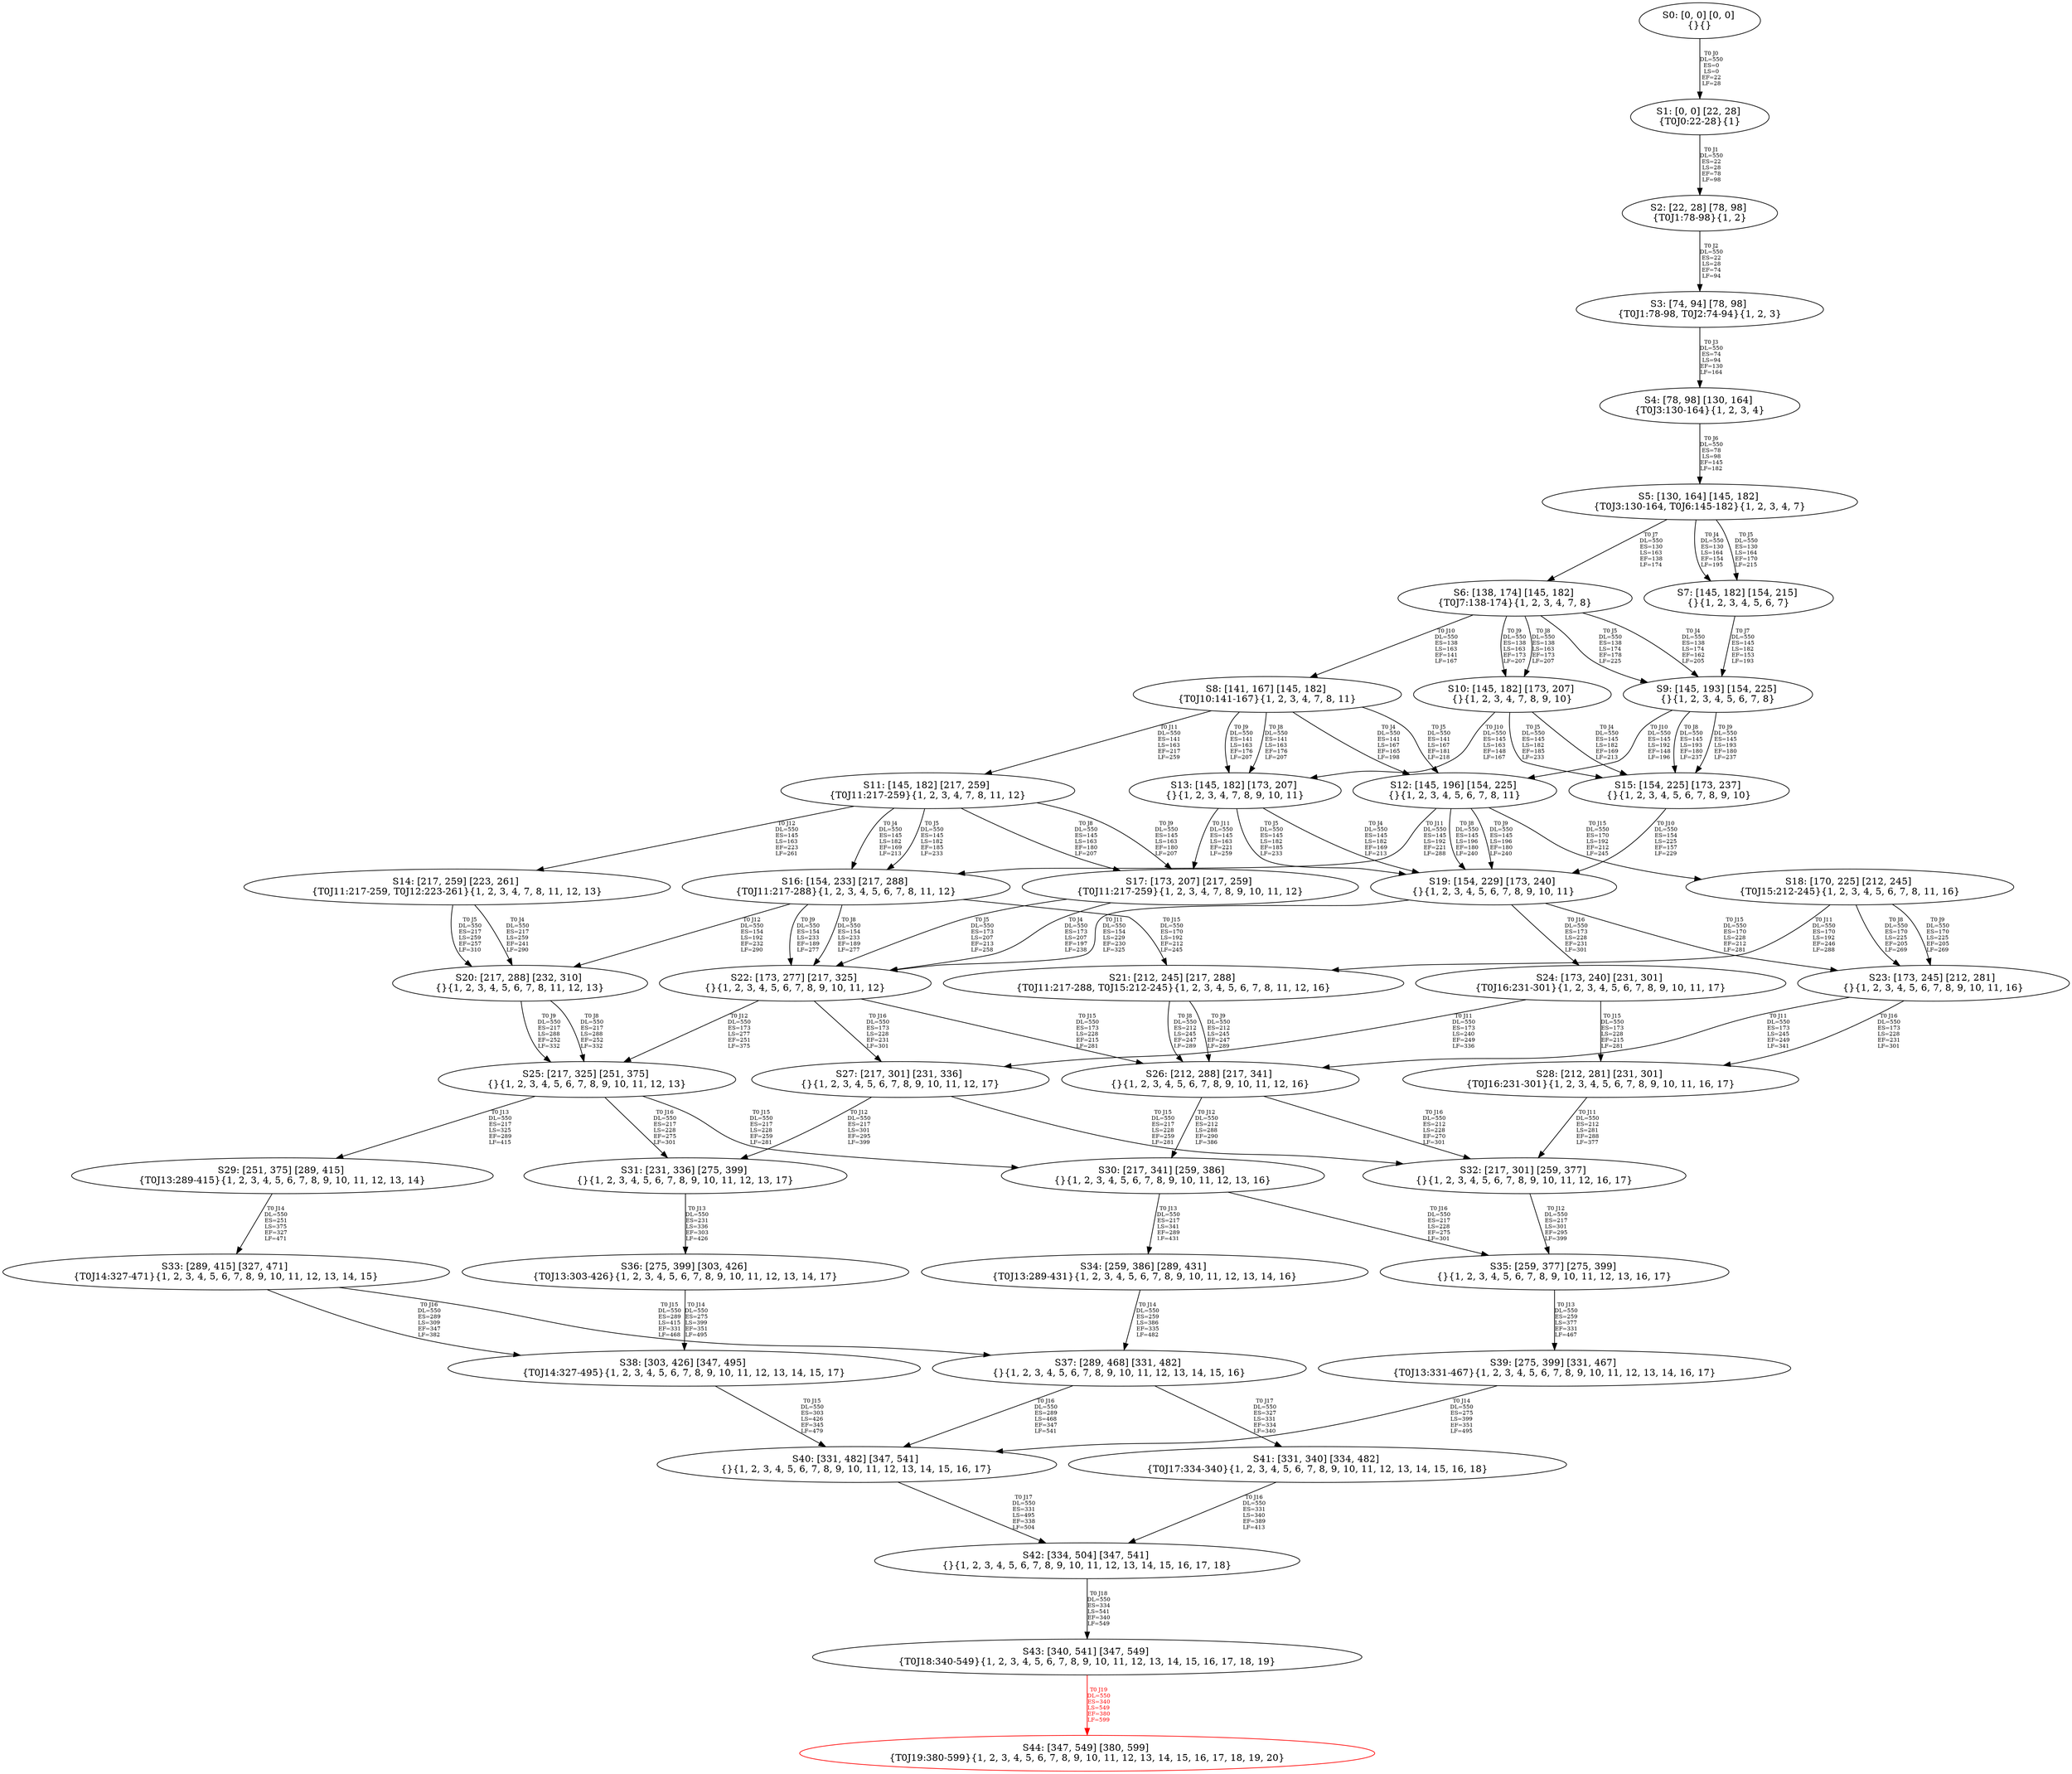 digraph {
	S0[label="S0: [0, 0] [0, 0] \n{}{}"];
	S1[label="S1: [0, 0] [22, 28] \n{T0J0:22-28}{1}"];
	S2[label="S2: [22, 28] [78, 98] \n{T0J1:78-98}{1, 2}"];
	S3[label="S3: [74, 94] [78, 98] \n{T0J1:78-98, T0J2:74-94}{1, 2, 3}"];
	S4[label="S4: [78, 98] [130, 164] \n{T0J3:130-164}{1, 2, 3, 4}"];
	S5[label="S5: [130, 164] [145, 182] \n{T0J3:130-164, T0J6:145-182}{1, 2, 3, 4, 7}"];
	S6[label="S6: [138, 174] [145, 182] \n{T0J7:138-174}{1, 2, 3, 4, 7, 8}"];
	S7[label="S7: [145, 182] [154, 215] \n{}{1, 2, 3, 4, 5, 6, 7}"];
	S8[label="S8: [141, 167] [145, 182] \n{T0J10:141-167}{1, 2, 3, 4, 7, 8, 11}"];
	S9[label="S9: [145, 193] [154, 225] \n{}{1, 2, 3, 4, 5, 6, 7, 8}"];
	S10[label="S10: [145, 182] [173, 207] \n{}{1, 2, 3, 4, 7, 8, 9, 10}"];
	S11[label="S11: [145, 182] [217, 259] \n{T0J11:217-259}{1, 2, 3, 4, 7, 8, 11, 12}"];
	S12[label="S12: [145, 196] [154, 225] \n{}{1, 2, 3, 4, 5, 6, 7, 8, 11}"];
	S13[label="S13: [145, 182] [173, 207] \n{}{1, 2, 3, 4, 7, 8, 9, 10, 11}"];
	S14[label="S14: [217, 259] [223, 261] \n{T0J11:217-259, T0J12:223-261}{1, 2, 3, 4, 7, 8, 11, 12, 13}"];
	S15[label="S15: [154, 225] [173, 237] \n{}{1, 2, 3, 4, 5, 6, 7, 8, 9, 10}"];
	S16[label="S16: [154, 233] [217, 288] \n{T0J11:217-288}{1, 2, 3, 4, 5, 6, 7, 8, 11, 12}"];
	S17[label="S17: [173, 207] [217, 259] \n{T0J11:217-259}{1, 2, 3, 4, 7, 8, 9, 10, 11, 12}"];
	S18[label="S18: [170, 225] [212, 245] \n{T0J15:212-245}{1, 2, 3, 4, 5, 6, 7, 8, 11, 16}"];
	S19[label="S19: [154, 229] [173, 240] \n{}{1, 2, 3, 4, 5, 6, 7, 8, 9, 10, 11}"];
	S20[label="S20: [217, 288] [232, 310] \n{}{1, 2, 3, 4, 5, 6, 7, 8, 11, 12, 13}"];
	S21[label="S21: [212, 245] [217, 288] \n{T0J11:217-288, T0J15:212-245}{1, 2, 3, 4, 5, 6, 7, 8, 11, 12, 16}"];
	S22[label="S22: [173, 277] [217, 325] \n{}{1, 2, 3, 4, 5, 6, 7, 8, 9, 10, 11, 12}"];
	S23[label="S23: [173, 245] [212, 281] \n{}{1, 2, 3, 4, 5, 6, 7, 8, 9, 10, 11, 16}"];
	S24[label="S24: [173, 240] [231, 301] \n{T0J16:231-301}{1, 2, 3, 4, 5, 6, 7, 8, 9, 10, 11, 17}"];
	S25[label="S25: [217, 325] [251, 375] \n{}{1, 2, 3, 4, 5, 6, 7, 8, 9, 10, 11, 12, 13}"];
	S26[label="S26: [212, 288] [217, 341] \n{}{1, 2, 3, 4, 5, 6, 7, 8, 9, 10, 11, 12, 16}"];
	S27[label="S27: [217, 301] [231, 336] \n{}{1, 2, 3, 4, 5, 6, 7, 8, 9, 10, 11, 12, 17}"];
	S28[label="S28: [212, 281] [231, 301] \n{T0J16:231-301}{1, 2, 3, 4, 5, 6, 7, 8, 9, 10, 11, 16, 17}"];
	S29[label="S29: [251, 375] [289, 415] \n{T0J13:289-415}{1, 2, 3, 4, 5, 6, 7, 8, 9, 10, 11, 12, 13, 14}"];
	S30[label="S30: [217, 341] [259, 386] \n{}{1, 2, 3, 4, 5, 6, 7, 8, 9, 10, 11, 12, 13, 16}"];
	S31[label="S31: [231, 336] [275, 399] \n{}{1, 2, 3, 4, 5, 6, 7, 8, 9, 10, 11, 12, 13, 17}"];
	S32[label="S32: [217, 301] [259, 377] \n{}{1, 2, 3, 4, 5, 6, 7, 8, 9, 10, 11, 12, 16, 17}"];
	S33[label="S33: [289, 415] [327, 471] \n{T0J14:327-471}{1, 2, 3, 4, 5, 6, 7, 8, 9, 10, 11, 12, 13, 14, 15}"];
	S34[label="S34: [259, 386] [289, 431] \n{T0J13:289-431}{1, 2, 3, 4, 5, 6, 7, 8, 9, 10, 11, 12, 13, 14, 16}"];
	S35[label="S35: [259, 377] [275, 399] \n{}{1, 2, 3, 4, 5, 6, 7, 8, 9, 10, 11, 12, 13, 16, 17}"];
	S36[label="S36: [275, 399] [303, 426] \n{T0J13:303-426}{1, 2, 3, 4, 5, 6, 7, 8, 9, 10, 11, 12, 13, 14, 17}"];
	S37[label="S37: [289, 468] [331, 482] \n{}{1, 2, 3, 4, 5, 6, 7, 8, 9, 10, 11, 12, 13, 14, 15, 16}"];
	S38[label="S38: [303, 426] [347, 495] \n{T0J14:327-495}{1, 2, 3, 4, 5, 6, 7, 8, 9, 10, 11, 12, 13, 14, 15, 17}"];
	S39[label="S39: [275, 399] [331, 467] \n{T0J13:331-467}{1, 2, 3, 4, 5, 6, 7, 8, 9, 10, 11, 12, 13, 14, 16, 17}"];
	S40[label="S40: [331, 482] [347, 541] \n{}{1, 2, 3, 4, 5, 6, 7, 8, 9, 10, 11, 12, 13, 14, 15, 16, 17}"];
	S41[label="S41: [331, 340] [334, 482] \n{T0J17:334-340}{1, 2, 3, 4, 5, 6, 7, 8, 9, 10, 11, 12, 13, 14, 15, 16, 18}"];
	S42[label="S42: [334, 504] [347, 541] \n{}{1, 2, 3, 4, 5, 6, 7, 8, 9, 10, 11, 12, 13, 14, 15, 16, 17, 18}"];
	S43[label="S43: [340, 541] [347, 549] \n{T0J18:340-549}{1, 2, 3, 4, 5, 6, 7, 8, 9, 10, 11, 12, 13, 14, 15, 16, 17, 18, 19}"];
	S44[label="S44: [347, 549] [380, 599] \n{T0J19:380-599}{1, 2, 3, 4, 5, 6, 7, 8, 9, 10, 11, 12, 13, 14, 15, 16, 17, 18, 19, 20}"];
	S0 -> S1[label="T0 J0\nDL=550\nES=0\nLS=0\nEF=22\nLF=28",fontsize=8];
	S1 -> S2[label="T0 J1\nDL=550\nES=22\nLS=28\nEF=78\nLF=98",fontsize=8];
	S2 -> S3[label="T0 J2\nDL=550\nES=22\nLS=28\nEF=74\nLF=94",fontsize=8];
	S3 -> S4[label="T0 J3\nDL=550\nES=74\nLS=94\nEF=130\nLF=164",fontsize=8];
	S4 -> S5[label="T0 J6\nDL=550\nES=78\nLS=98\nEF=145\nLF=182",fontsize=8];
	S5 -> S7[label="T0 J4\nDL=550\nES=130\nLS=164\nEF=154\nLF=195",fontsize=8];
	S5 -> S7[label="T0 J5\nDL=550\nES=130\nLS=164\nEF=170\nLF=215",fontsize=8];
	S5 -> S6[label="T0 J7\nDL=550\nES=130\nLS=163\nEF=138\nLF=174",fontsize=8];
	S6 -> S9[label="T0 J4\nDL=550\nES=138\nLS=174\nEF=162\nLF=205",fontsize=8];
	S6 -> S9[label="T0 J5\nDL=550\nES=138\nLS=174\nEF=178\nLF=225",fontsize=8];
	S6 -> S10[label="T0 J8\nDL=550\nES=138\nLS=163\nEF=173\nLF=207",fontsize=8];
	S6 -> S10[label="T0 J9\nDL=550\nES=138\nLS=163\nEF=173\nLF=207",fontsize=8];
	S6 -> S8[label="T0 J10\nDL=550\nES=138\nLS=163\nEF=141\nLF=167",fontsize=8];
	S7 -> S9[label="T0 J7\nDL=550\nES=145\nLS=182\nEF=153\nLF=193",fontsize=8];
	S8 -> S12[label="T0 J4\nDL=550\nES=141\nLS=167\nEF=165\nLF=198",fontsize=8];
	S8 -> S12[label="T0 J5\nDL=550\nES=141\nLS=167\nEF=181\nLF=218",fontsize=8];
	S8 -> S13[label="T0 J8\nDL=550\nES=141\nLS=163\nEF=176\nLF=207",fontsize=8];
	S8 -> S13[label="T0 J9\nDL=550\nES=141\nLS=163\nEF=176\nLF=207",fontsize=8];
	S8 -> S11[label="T0 J11\nDL=550\nES=141\nLS=163\nEF=217\nLF=259",fontsize=8];
	S9 -> S15[label="T0 J8\nDL=550\nES=145\nLS=193\nEF=180\nLF=237",fontsize=8];
	S9 -> S15[label="T0 J9\nDL=550\nES=145\nLS=193\nEF=180\nLF=237",fontsize=8];
	S9 -> S12[label="T0 J10\nDL=550\nES=145\nLS=192\nEF=148\nLF=196",fontsize=8];
	S10 -> S15[label="T0 J4\nDL=550\nES=145\nLS=182\nEF=169\nLF=213",fontsize=8];
	S10 -> S15[label="T0 J5\nDL=550\nES=145\nLS=182\nEF=185\nLF=233",fontsize=8];
	S10 -> S13[label="T0 J10\nDL=550\nES=145\nLS=163\nEF=148\nLF=167",fontsize=8];
	S11 -> S16[label="T0 J4\nDL=550\nES=145\nLS=182\nEF=169\nLF=213",fontsize=8];
	S11 -> S16[label="T0 J5\nDL=550\nES=145\nLS=182\nEF=185\nLF=233",fontsize=8];
	S11 -> S17[label="T0 J8\nDL=550\nES=145\nLS=163\nEF=180\nLF=207",fontsize=8];
	S11 -> S17[label="T0 J9\nDL=550\nES=145\nLS=163\nEF=180\nLF=207",fontsize=8];
	S11 -> S14[label="T0 J12\nDL=550\nES=145\nLS=163\nEF=223\nLF=261",fontsize=8];
	S12 -> S19[label="T0 J8\nDL=550\nES=145\nLS=196\nEF=180\nLF=240",fontsize=8];
	S12 -> S19[label="T0 J9\nDL=550\nES=145\nLS=196\nEF=180\nLF=240",fontsize=8];
	S12 -> S16[label="T0 J11\nDL=550\nES=145\nLS=192\nEF=221\nLF=288",fontsize=8];
	S12 -> S18[label="T0 J15\nDL=550\nES=170\nLS=192\nEF=212\nLF=245",fontsize=8];
	S13 -> S19[label="T0 J4\nDL=550\nES=145\nLS=182\nEF=169\nLF=213",fontsize=8];
	S13 -> S19[label="T0 J5\nDL=550\nES=145\nLS=182\nEF=185\nLF=233",fontsize=8];
	S13 -> S17[label="T0 J11\nDL=550\nES=145\nLS=163\nEF=221\nLF=259",fontsize=8];
	S14 -> S20[label="T0 J4\nDL=550\nES=217\nLS=259\nEF=241\nLF=290",fontsize=8];
	S14 -> S20[label="T0 J5\nDL=550\nES=217\nLS=259\nEF=257\nLF=310",fontsize=8];
	S15 -> S19[label="T0 J10\nDL=550\nES=154\nLS=225\nEF=157\nLF=229",fontsize=8];
	S16 -> S22[label="T0 J8\nDL=550\nES=154\nLS=233\nEF=189\nLF=277",fontsize=8];
	S16 -> S22[label="T0 J9\nDL=550\nES=154\nLS=233\nEF=189\nLF=277",fontsize=8];
	S16 -> S20[label="T0 J12\nDL=550\nES=154\nLS=192\nEF=232\nLF=290",fontsize=8];
	S16 -> S21[label="T0 J15\nDL=550\nES=170\nLS=192\nEF=212\nLF=245",fontsize=8];
	S17 -> S22[label="T0 J4\nDL=550\nES=173\nLS=207\nEF=197\nLF=238",fontsize=8];
	S17 -> S22[label="T0 J5\nDL=550\nES=173\nLS=207\nEF=213\nLF=258",fontsize=8];
	S18 -> S23[label="T0 J8\nDL=550\nES=170\nLS=225\nEF=205\nLF=269",fontsize=8];
	S18 -> S23[label="T0 J9\nDL=550\nES=170\nLS=225\nEF=205\nLF=269",fontsize=8];
	S18 -> S21[label="T0 J11\nDL=550\nES=170\nLS=192\nEF=246\nLF=288",fontsize=8];
	S19 -> S22[label="T0 J11\nDL=550\nES=154\nLS=229\nEF=230\nLF=325",fontsize=8];
	S19 -> S23[label="T0 J15\nDL=550\nES=170\nLS=228\nEF=212\nLF=281",fontsize=8];
	S19 -> S24[label="T0 J16\nDL=550\nES=173\nLS=228\nEF=231\nLF=301",fontsize=8];
	S20 -> S25[label="T0 J8\nDL=550\nES=217\nLS=288\nEF=252\nLF=332",fontsize=8];
	S20 -> S25[label="T0 J9\nDL=550\nES=217\nLS=288\nEF=252\nLF=332",fontsize=8];
	S21 -> S26[label="T0 J8\nDL=550\nES=212\nLS=245\nEF=247\nLF=289",fontsize=8];
	S21 -> S26[label="T0 J9\nDL=550\nES=212\nLS=245\nEF=247\nLF=289",fontsize=8];
	S22 -> S25[label="T0 J12\nDL=550\nES=173\nLS=277\nEF=251\nLF=375",fontsize=8];
	S22 -> S26[label="T0 J15\nDL=550\nES=173\nLS=228\nEF=215\nLF=281",fontsize=8];
	S22 -> S27[label="T0 J16\nDL=550\nES=173\nLS=228\nEF=231\nLF=301",fontsize=8];
	S23 -> S26[label="T0 J11\nDL=550\nES=173\nLS=245\nEF=249\nLF=341",fontsize=8];
	S23 -> S28[label="T0 J16\nDL=550\nES=173\nLS=228\nEF=231\nLF=301",fontsize=8];
	S24 -> S27[label="T0 J11\nDL=550\nES=173\nLS=240\nEF=249\nLF=336",fontsize=8];
	S24 -> S28[label="T0 J15\nDL=550\nES=173\nLS=228\nEF=215\nLF=281",fontsize=8];
	S25 -> S29[label="T0 J13\nDL=550\nES=217\nLS=325\nEF=289\nLF=415",fontsize=8];
	S25 -> S30[label="T0 J15\nDL=550\nES=217\nLS=228\nEF=259\nLF=281",fontsize=8];
	S25 -> S31[label="T0 J16\nDL=550\nES=217\nLS=228\nEF=275\nLF=301",fontsize=8];
	S26 -> S30[label="T0 J12\nDL=550\nES=212\nLS=288\nEF=290\nLF=386",fontsize=8];
	S26 -> S32[label="T0 J16\nDL=550\nES=212\nLS=228\nEF=270\nLF=301",fontsize=8];
	S27 -> S31[label="T0 J12\nDL=550\nES=217\nLS=301\nEF=295\nLF=399",fontsize=8];
	S27 -> S32[label="T0 J15\nDL=550\nES=217\nLS=228\nEF=259\nLF=281",fontsize=8];
	S28 -> S32[label="T0 J11\nDL=550\nES=212\nLS=281\nEF=288\nLF=377",fontsize=8];
	S29 -> S33[label="T0 J14\nDL=550\nES=251\nLS=375\nEF=327\nLF=471",fontsize=8];
	S30 -> S34[label="T0 J13\nDL=550\nES=217\nLS=341\nEF=289\nLF=431",fontsize=8];
	S30 -> S35[label="T0 J16\nDL=550\nES=217\nLS=228\nEF=275\nLF=301",fontsize=8];
	S31 -> S36[label="T0 J13\nDL=550\nES=231\nLS=336\nEF=303\nLF=426",fontsize=8];
	S32 -> S35[label="T0 J12\nDL=550\nES=217\nLS=301\nEF=295\nLF=399",fontsize=8];
	S33 -> S37[label="T0 J15\nDL=550\nES=289\nLS=415\nEF=331\nLF=468",fontsize=8];
	S33 -> S38[label="T0 J16\nDL=550\nES=289\nLS=309\nEF=347\nLF=382",fontsize=8];
	S34 -> S37[label="T0 J14\nDL=550\nES=259\nLS=386\nEF=335\nLF=482",fontsize=8];
	S35 -> S39[label="T0 J13\nDL=550\nES=259\nLS=377\nEF=331\nLF=467",fontsize=8];
	S36 -> S38[label="T0 J14\nDL=550\nES=275\nLS=399\nEF=351\nLF=495",fontsize=8];
	S37 -> S40[label="T0 J16\nDL=550\nES=289\nLS=468\nEF=347\nLF=541",fontsize=8];
	S37 -> S41[label="T0 J17\nDL=550\nES=327\nLS=331\nEF=334\nLF=340",fontsize=8];
	S38 -> S40[label="T0 J15\nDL=550\nES=303\nLS=426\nEF=345\nLF=479",fontsize=8];
	S39 -> S40[label="T0 J14\nDL=550\nES=275\nLS=399\nEF=351\nLF=495",fontsize=8];
	S40 -> S42[label="T0 J17\nDL=550\nES=331\nLS=495\nEF=338\nLF=504",fontsize=8];
	S41 -> S42[label="T0 J16\nDL=550\nES=331\nLS=340\nEF=389\nLF=413",fontsize=8];
	S42 -> S43[label="T0 J18\nDL=550\nES=334\nLS=541\nEF=340\nLF=549",fontsize=8];
	S43 -> S44[label="T0 J19\nDL=550\nES=340\nLS=549\nEF=380\nLF=599",color=Red,fontcolor=Red,fontsize=8];
S44[color=Red];
}
